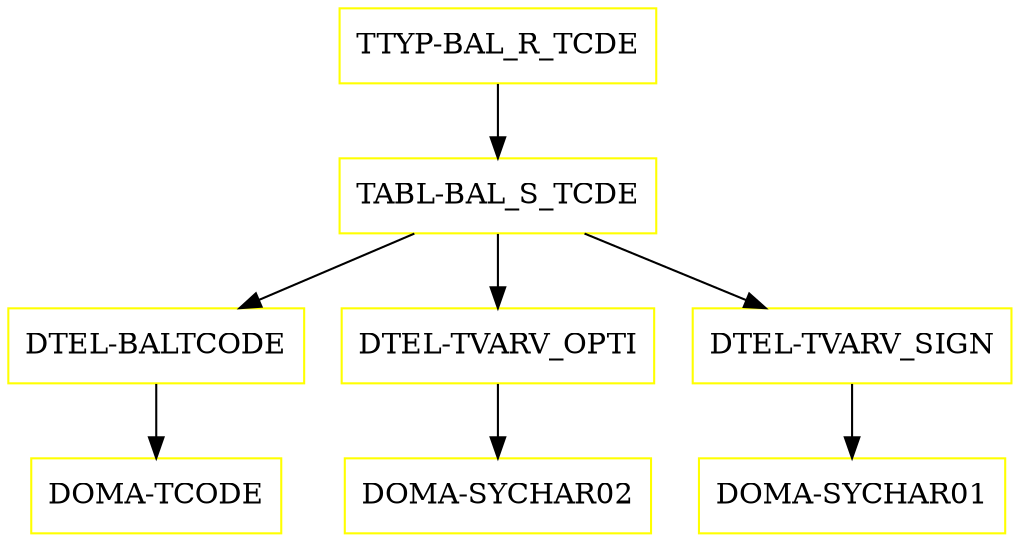digraph G {
  "TTYP-BAL_R_TCDE" [shape=box,color=yellow];
  "TABL-BAL_S_TCDE" [shape=box,color=yellow,URL="./TABL_BAL_S_TCDE.html"];
  "DTEL-BALTCODE" [shape=box,color=yellow,URL="./DTEL_BALTCODE.html"];
  "DOMA-TCODE" [shape=box,color=yellow,URL="./DOMA_TCODE.html"];
  "DTEL-TVARV_OPTI" [shape=box,color=yellow,URL="./DTEL_TVARV_OPTI.html"];
  "DOMA-SYCHAR02" [shape=box,color=yellow,URL="./DOMA_SYCHAR02.html"];
  "DTEL-TVARV_SIGN" [shape=box,color=yellow,URL="./DTEL_TVARV_SIGN.html"];
  "DOMA-SYCHAR01" [shape=box,color=yellow,URL="./DOMA_SYCHAR01.html"];
  "TTYP-BAL_R_TCDE" -> "TABL-BAL_S_TCDE";
  "TABL-BAL_S_TCDE" -> "DTEL-TVARV_SIGN";
  "TABL-BAL_S_TCDE" -> "DTEL-TVARV_OPTI";
  "TABL-BAL_S_TCDE" -> "DTEL-BALTCODE";
  "DTEL-BALTCODE" -> "DOMA-TCODE";
  "DTEL-TVARV_OPTI" -> "DOMA-SYCHAR02";
  "DTEL-TVARV_SIGN" -> "DOMA-SYCHAR01";
}
